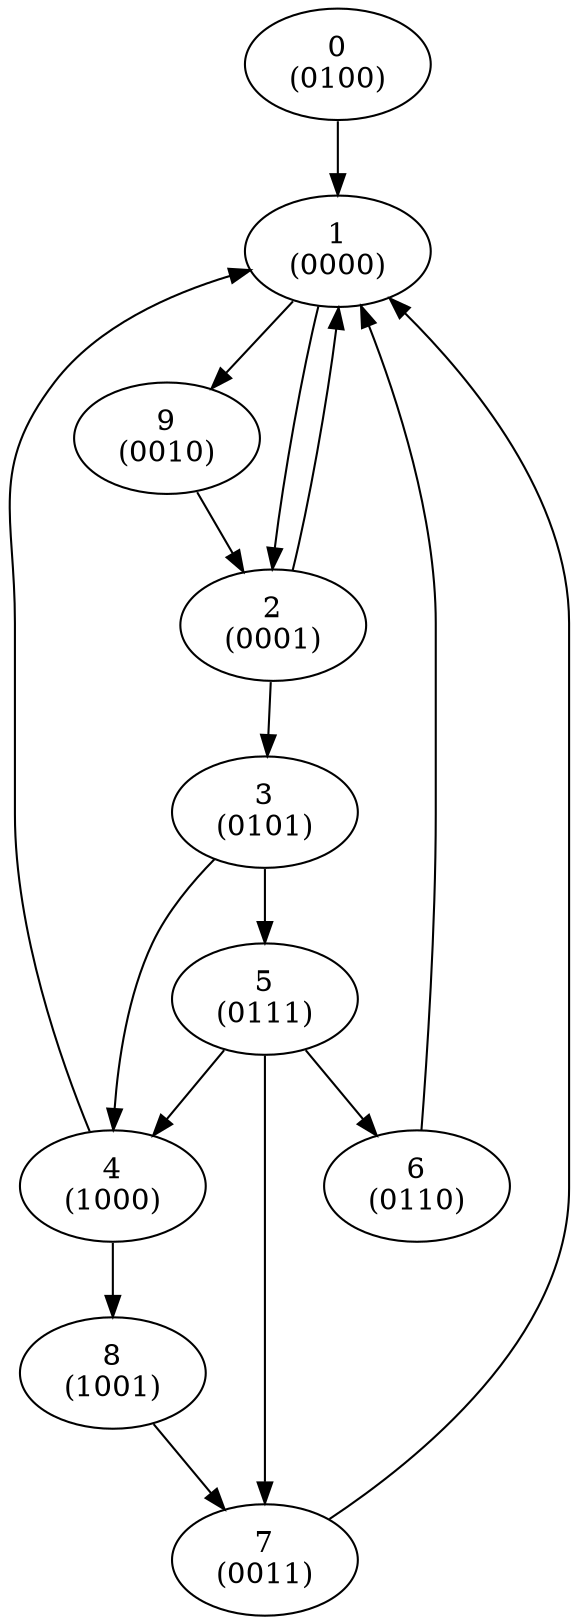 digraph fsm {
"0\n(0100)" -> "1\n(0000)";
"1\n(0000)" -> "2\n(0001)";
"1\n(0000)" -> "9\n(0010)";
"2\n(0001)" -> "1\n(0000)";
"2\n(0001)" -> "3\n(0101)";
"3\n(0101)" -> "5\n(0111)";
"3\n(0101)" -> "4\n(1000)";
"4\n(1000)" -> "1\n(0000)";
"4\n(1000)" -> "8\n(1001)";
"5\n(0111)" -> "4\n(1000)";
"5\n(0111)" -> "7\n(0011)";
"5\n(0111)" -> "6\n(0110)";
"6\n(0110)" -> "1\n(0000)";
"7\n(0011)" -> "1\n(0000)";
"8\n(1001)" -> "7\n(0011)";
"9\n(0010)" -> "2\n(0001)";
}